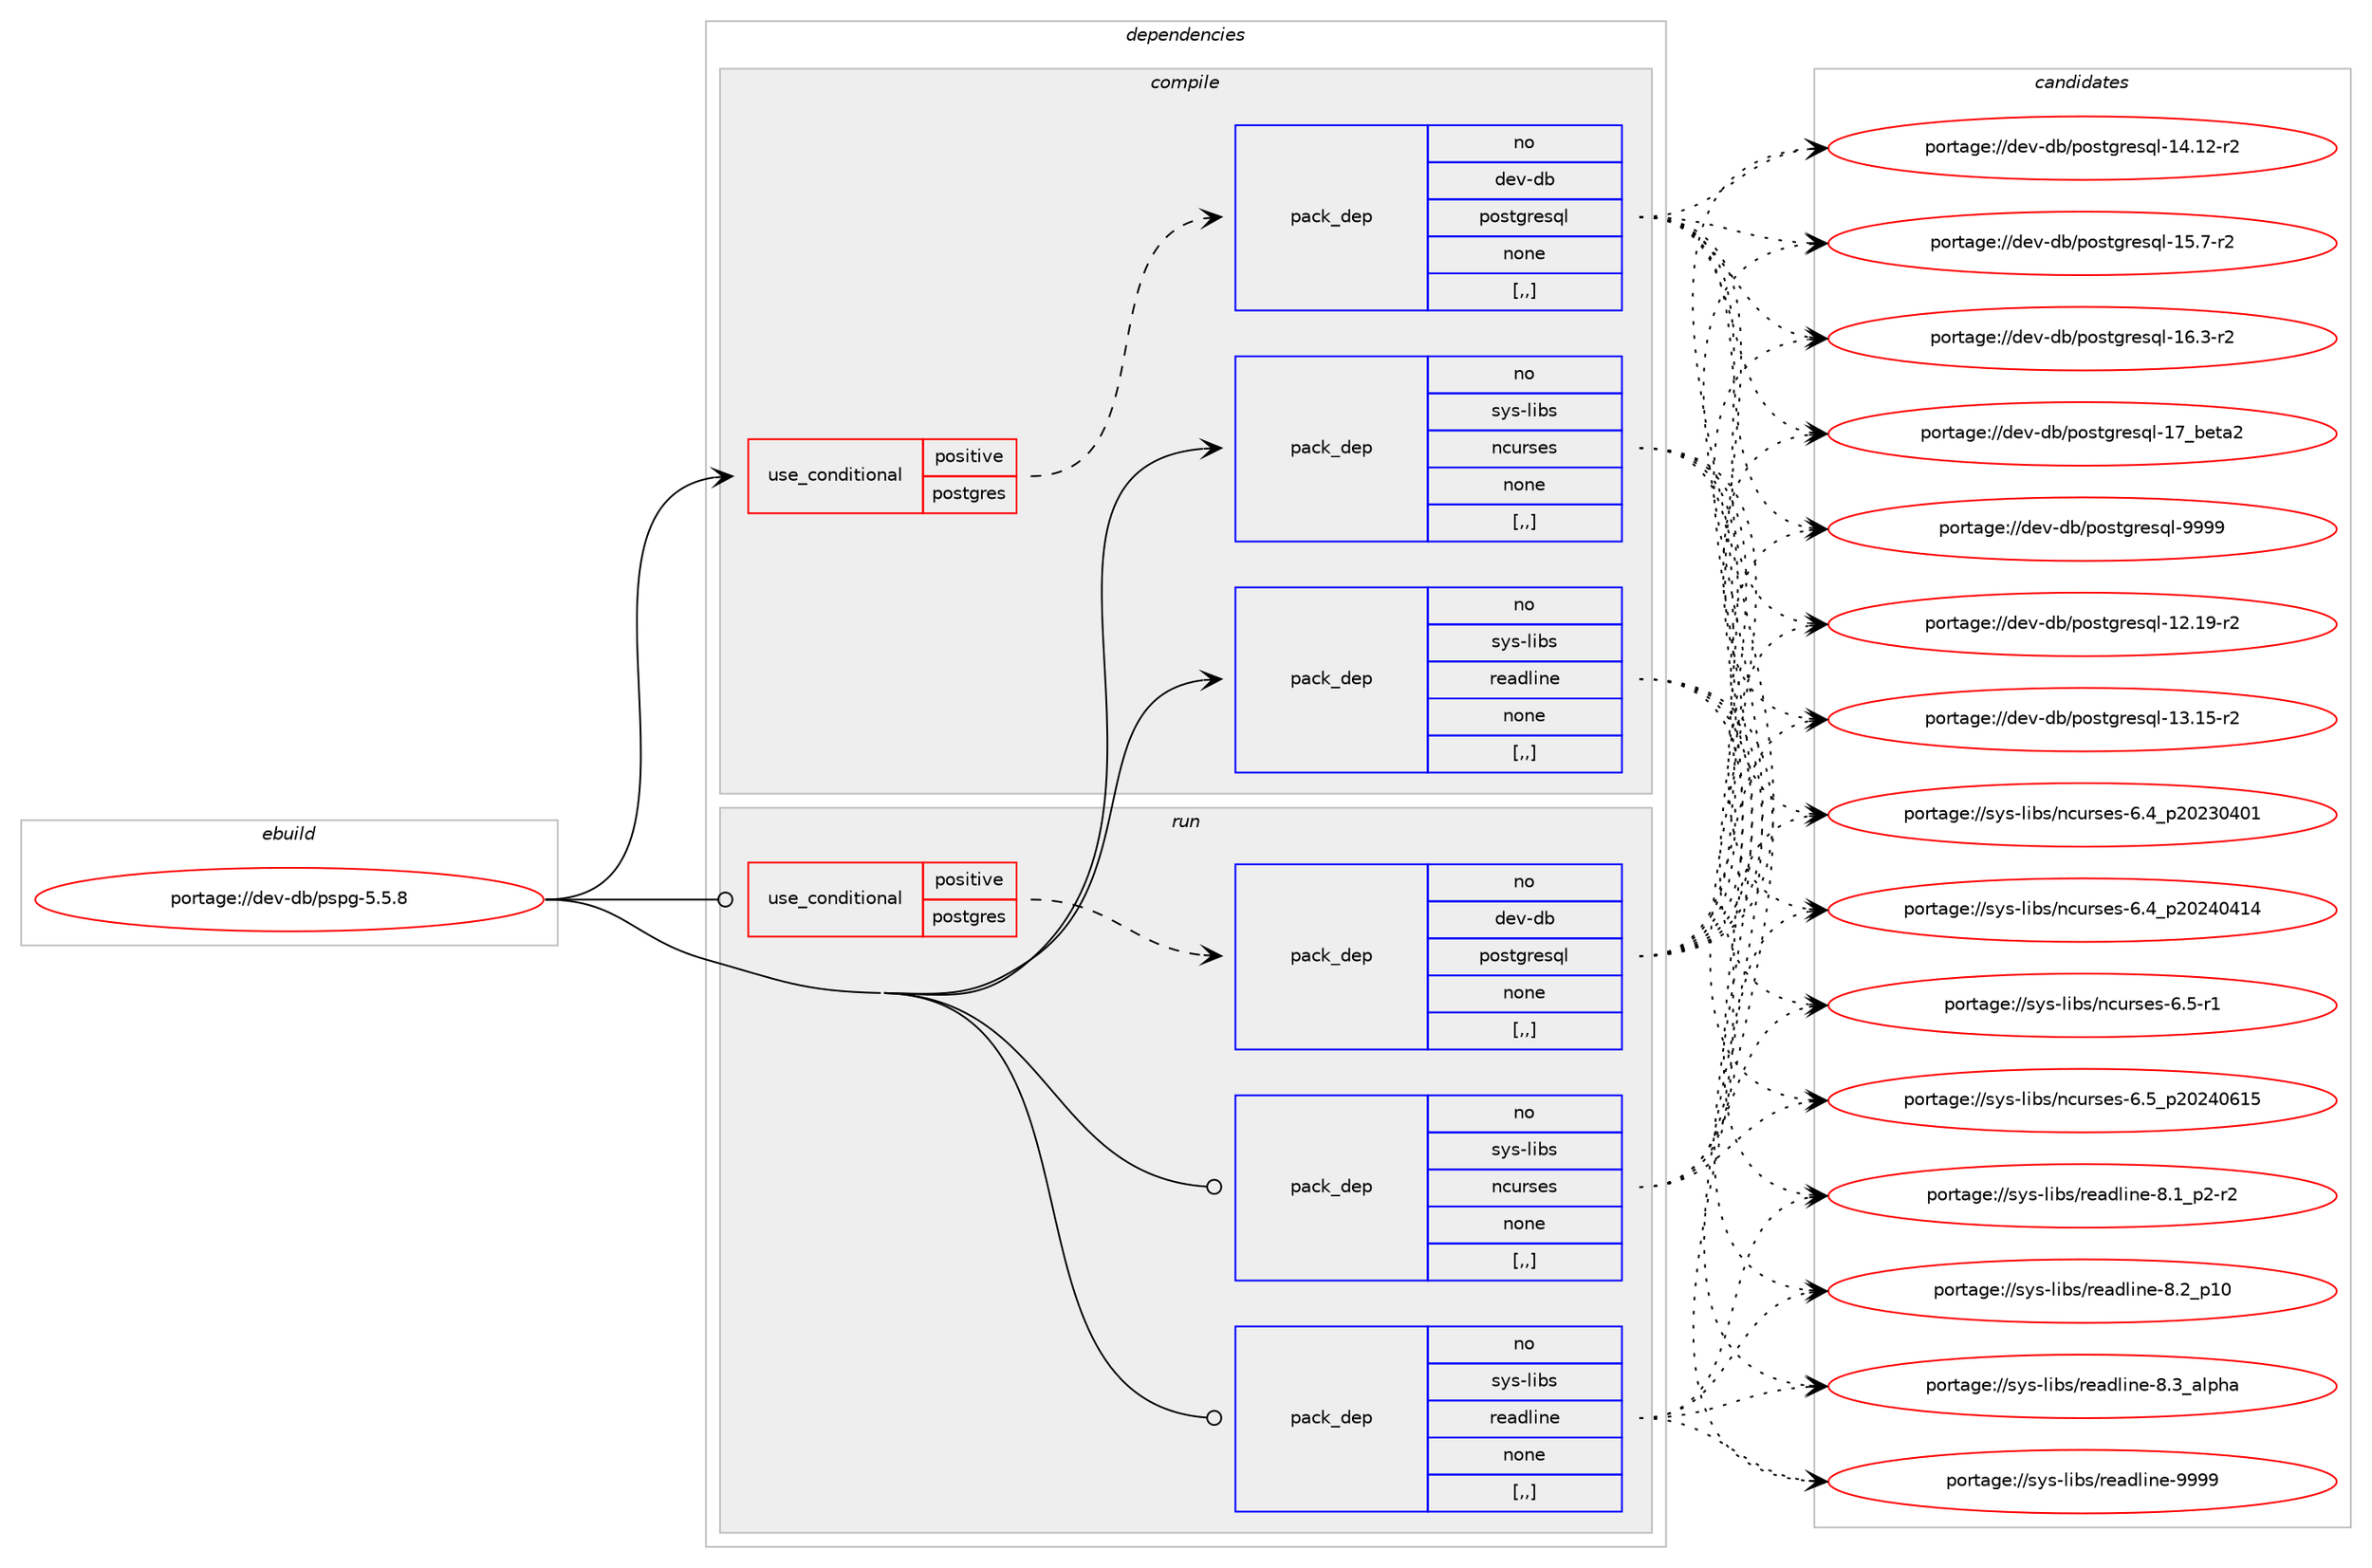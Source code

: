 digraph prolog {

# *************
# Graph options
# *************

newrank=true;
concentrate=true;
compound=true;
graph [rankdir=LR,fontname=Helvetica,fontsize=10,ranksep=1.5];#, ranksep=2.5, nodesep=0.2];
edge  [arrowhead=vee];
node  [fontname=Helvetica,fontsize=10];

# **********
# The ebuild
# **********

subgraph cluster_leftcol {
color=gray;
rank=same;
label=<<i>ebuild</i>>;
id [label="portage://dev-db/pspg-5.5.8", color=red, width=4, href="../dev-db/pspg-5.5.8.svg"];
}

# ****************
# The dependencies
# ****************

subgraph cluster_midcol {
color=gray;
label=<<i>dependencies</i>>;
subgraph cluster_compile {
fillcolor="#eeeeee";
style=filled;
label=<<i>compile</i>>;
subgraph cond18152 {
dependency68828 [label=<<TABLE BORDER="0" CELLBORDER="1" CELLSPACING="0" CELLPADDING="4"><TR><TD ROWSPAN="3" CELLPADDING="10">use_conditional</TD></TR><TR><TD>positive</TD></TR><TR><TD>postgres</TD></TR></TABLE>>, shape=none, color=red];
subgraph pack49759 {
dependency68829 [label=<<TABLE BORDER="0" CELLBORDER="1" CELLSPACING="0" CELLPADDING="4" WIDTH="220"><TR><TD ROWSPAN="6" CELLPADDING="30">pack_dep</TD></TR><TR><TD WIDTH="110">no</TD></TR><TR><TD>dev-db</TD></TR><TR><TD>postgresql</TD></TR><TR><TD>none</TD></TR><TR><TD>[,,]</TD></TR></TABLE>>, shape=none, color=blue];
}
dependency68828:e -> dependency68829:w [weight=20,style="dashed",arrowhead="vee"];
}
id:e -> dependency68828:w [weight=20,style="solid",arrowhead="vee"];
subgraph pack49760 {
dependency68830 [label=<<TABLE BORDER="0" CELLBORDER="1" CELLSPACING="0" CELLPADDING="4" WIDTH="220"><TR><TD ROWSPAN="6" CELLPADDING="30">pack_dep</TD></TR><TR><TD WIDTH="110">no</TD></TR><TR><TD>sys-libs</TD></TR><TR><TD>ncurses</TD></TR><TR><TD>none</TD></TR><TR><TD>[,,]</TD></TR></TABLE>>, shape=none, color=blue];
}
id:e -> dependency68830:w [weight=20,style="solid",arrowhead="vee"];
subgraph pack49761 {
dependency68831 [label=<<TABLE BORDER="0" CELLBORDER="1" CELLSPACING="0" CELLPADDING="4" WIDTH="220"><TR><TD ROWSPAN="6" CELLPADDING="30">pack_dep</TD></TR><TR><TD WIDTH="110">no</TD></TR><TR><TD>sys-libs</TD></TR><TR><TD>readline</TD></TR><TR><TD>none</TD></TR><TR><TD>[,,]</TD></TR></TABLE>>, shape=none, color=blue];
}
id:e -> dependency68831:w [weight=20,style="solid",arrowhead="vee"];
}
subgraph cluster_compileandrun {
fillcolor="#eeeeee";
style=filled;
label=<<i>compile and run</i>>;
}
subgraph cluster_run {
fillcolor="#eeeeee";
style=filled;
label=<<i>run</i>>;
subgraph cond18153 {
dependency68832 [label=<<TABLE BORDER="0" CELLBORDER="1" CELLSPACING="0" CELLPADDING="4"><TR><TD ROWSPAN="3" CELLPADDING="10">use_conditional</TD></TR><TR><TD>positive</TD></TR><TR><TD>postgres</TD></TR></TABLE>>, shape=none, color=red];
subgraph pack49762 {
dependency68833 [label=<<TABLE BORDER="0" CELLBORDER="1" CELLSPACING="0" CELLPADDING="4" WIDTH="220"><TR><TD ROWSPAN="6" CELLPADDING="30">pack_dep</TD></TR><TR><TD WIDTH="110">no</TD></TR><TR><TD>dev-db</TD></TR><TR><TD>postgresql</TD></TR><TR><TD>none</TD></TR><TR><TD>[,,]</TD></TR></TABLE>>, shape=none, color=blue];
}
dependency68832:e -> dependency68833:w [weight=20,style="dashed",arrowhead="vee"];
}
id:e -> dependency68832:w [weight=20,style="solid",arrowhead="odot"];
subgraph pack49763 {
dependency68834 [label=<<TABLE BORDER="0" CELLBORDER="1" CELLSPACING="0" CELLPADDING="4" WIDTH="220"><TR><TD ROWSPAN="6" CELLPADDING="30">pack_dep</TD></TR><TR><TD WIDTH="110">no</TD></TR><TR><TD>sys-libs</TD></TR><TR><TD>ncurses</TD></TR><TR><TD>none</TD></TR><TR><TD>[,,]</TD></TR></TABLE>>, shape=none, color=blue];
}
id:e -> dependency68834:w [weight=20,style="solid",arrowhead="odot"];
subgraph pack49764 {
dependency68835 [label=<<TABLE BORDER="0" CELLBORDER="1" CELLSPACING="0" CELLPADDING="4" WIDTH="220"><TR><TD ROWSPAN="6" CELLPADDING="30">pack_dep</TD></TR><TR><TD WIDTH="110">no</TD></TR><TR><TD>sys-libs</TD></TR><TR><TD>readline</TD></TR><TR><TD>none</TD></TR><TR><TD>[,,]</TD></TR></TABLE>>, shape=none, color=blue];
}
id:e -> dependency68835:w [weight=20,style="solid",arrowhead="odot"];
}
}

# **************
# The candidates
# **************

subgraph cluster_choices {
rank=same;
color=gray;
label=<<i>candidates</i>>;

subgraph choice49759 {
color=black;
nodesep=1;
choice1001011184510098471121111151161031141011151131084549504649574511450 [label="portage://dev-db/postgresql-12.19-r2", color=red, width=4,href="../dev-db/postgresql-12.19-r2.svg"];
choice1001011184510098471121111151161031141011151131084549514649534511450 [label="portage://dev-db/postgresql-13.15-r2", color=red, width=4,href="../dev-db/postgresql-13.15-r2.svg"];
choice1001011184510098471121111151161031141011151131084549524649504511450 [label="portage://dev-db/postgresql-14.12-r2", color=red, width=4,href="../dev-db/postgresql-14.12-r2.svg"];
choice10010111845100984711211111511610311410111511310845495346554511450 [label="portage://dev-db/postgresql-15.7-r2", color=red, width=4,href="../dev-db/postgresql-15.7-r2.svg"];
choice10010111845100984711211111511610311410111511310845495446514511450 [label="portage://dev-db/postgresql-16.3-r2", color=red, width=4,href="../dev-db/postgresql-16.3-r2.svg"];
choice10010111845100984711211111511610311410111511310845495595981011169750 [label="portage://dev-db/postgresql-17_beta2", color=red, width=4,href="../dev-db/postgresql-17_beta2.svg"];
choice1001011184510098471121111151161031141011151131084557575757 [label="portage://dev-db/postgresql-9999", color=red, width=4,href="../dev-db/postgresql-9999.svg"];
dependency68829:e -> choice1001011184510098471121111151161031141011151131084549504649574511450:w [style=dotted,weight="100"];
dependency68829:e -> choice1001011184510098471121111151161031141011151131084549514649534511450:w [style=dotted,weight="100"];
dependency68829:e -> choice1001011184510098471121111151161031141011151131084549524649504511450:w [style=dotted,weight="100"];
dependency68829:e -> choice10010111845100984711211111511610311410111511310845495346554511450:w [style=dotted,weight="100"];
dependency68829:e -> choice10010111845100984711211111511610311410111511310845495446514511450:w [style=dotted,weight="100"];
dependency68829:e -> choice10010111845100984711211111511610311410111511310845495595981011169750:w [style=dotted,weight="100"];
dependency68829:e -> choice1001011184510098471121111151161031141011151131084557575757:w [style=dotted,weight="100"];
}
subgraph choice49760 {
color=black;
nodesep=1;
choice1151211154510810598115471109911711411510111545544652951125048505148524849 [label="portage://sys-libs/ncurses-6.4_p20230401", color=red, width=4,href="../sys-libs/ncurses-6.4_p20230401.svg"];
choice1151211154510810598115471109911711411510111545544652951125048505248524952 [label="portage://sys-libs/ncurses-6.4_p20240414", color=red, width=4,href="../sys-libs/ncurses-6.4_p20240414.svg"];
choice11512111545108105981154711099117114115101115455446534511449 [label="portage://sys-libs/ncurses-6.5-r1", color=red, width=4,href="../sys-libs/ncurses-6.5-r1.svg"];
choice1151211154510810598115471109911711411510111545544653951125048505248544953 [label="portage://sys-libs/ncurses-6.5_p20240615", color=red, width=4,href="../sys-libs/ncurses-6.5_p20240615.svg"];
dependency68830:e -> choice1151211154510810598115471109911711411510111545544652951125048505148524849:w [style=dotted,weight="100"];
dependency68830:e -> choice1151211154510810598115471109911711411510111545544652951125048505248524952:w [style=dotted,weight="100"];
dependency68830:e -> choice11512111545108105981154711099117114115101115455446534511449:w [style=dotted,weight="100"];
dependency68830:e -> choice1151211154510810598115471109911711411510111545544653951125048505248544953:w [style=dotted,weight="100"];
}
subgraph choice49761 {
color=black;
nodesep=1;
choice115121115451081059811547114101971001081051101014556464995112504511450 [label="portage://sys-libs/readline-8.1_p2-r2", color=red, width=4,href="../sys-libs/readline-8.1_p2-r2.svg"];
choice1151211154510810598115471141019710010810511010145564650951124948 [label="portage://sys-libs/readline-8.2_p10", color=red, width=4,href="../sys-libs/readline-8.2_p10.svg"];
choice1151211154510810598115471141019710010810511010145564651959710811210497 [label="portage://sys-libs/readline-8.3_alpha", color=red, width=4,href="../sys-libs/readline-8.3_alpha.svg"];
choice115121115451081059811547114101971001081051101014557575757 [label="portage://sys-libs/readline-9999", color=red, width=4,href="../sys-libs/readline-9999.svg"];
dependency68831:e -> choice115121115451081059811547114101971001081051101014556464995112504511450:w [style=dotted,weight="100"];
dependency68831:e -> choice1151211154510810598115471141019710010810511010145564650951124948:w [style=dotted,weight="100"];
dependency68831:e -> choice1151211154510810598115471141019710010810511010145564651959710811210497:w [style=dotted,weight="100"];
dependency68831:e -> choice115121115451081059811547114101971001081051101014557575757:w [style=dotted,weight="100"];
}
subgraph choice49762 {
color=black;
nodesep=1;
choice1001011184510098471121111151161031141011151131084549504649574511450 [label="portage://dev-db/postgresql-12.19-r2", color=red, width=4,href="../dev-db/postgresql-12.19-r2.svg"];
choice1001011184510098471121111151161031141011151131084549514649534511450 [label="portage://dev-db/postgresql-13.15-r2", color=red, width=4,href="../dev-db/postgresql-13.15-r2.svg"];
choice1001011184510098471121111151161031141011151131084549524649504511450 [label="portage://dev-db/postgresql-14.12-r2", color=red, width=4,href="../dev-db/postgresql-14.12-r2.svg"];
choice10010111845100984711211111511610311410111511310845495346554511450 [label="portage://dev-db/postgresql-15.7-r2", color=red, width=4,href="../dev-db/postgresql-15.7-r2.svg"];
choice10010111845100984711211111511610311410111511310845495446514511450 [label="portage://dev-db/postgresql-16.3-r2", color=red, width=4,href="../dev-db/postgresql-16.3-r2.svg"];
choice10010111845100984711211111511610311410111511310845495595981011169750 [label="portage://dev-db/postgresql-17_beta2", color=red, width=4,href="../dev-db/postgresql-17_beta2.svg"];
choice1001011184510098471121111151161031141011151131084557575757 [label="portage://dev-db/postgresql-9999", color=red, width=4,href="../dev-db/postgresql-9999.svg"];
dependency68833:e -> choice1001011184510098471121111151161031141011151131084549504649574511450:w [style=dotted,weight="100"];
dependency68833:e -> choice1001011184510098471121111151161031141011151131084549514649534511450:w [style=dotted,weight="100"];
dependency68833:e -> choice1001011184510098471121111151161031141011151131084549524649504511450:w [style=dotted,weight="100"];
dependency68833:e -> choice10010111845100984711211111511610311410111511310845495346554511450:w [style=dotted,weight="100"];
dependency68833:e -> choice10010111845100984711211111511610311410111511310845495446514511450:w [style=dotted,weight="100"];
dependency68833:e -> choice10010111845100984711211111511610311410111511310845495595981011169750:w [style=dotted,weight="100"];
dependency68833:e -> choice1001011184510098471121111151161031141011151131084557575757:w [style=dotted,weight="100"];
}
subgraph choice49763 {
color=black;
nodesep=1;
choice1151211154510810598115471109911711411510111545544652951125048505148524849 [label="portage://sys-libs/ncurses-6.4_p20230401", color=red, width=4,href="../sys-libs/ncurses-6.4_p20230401.svg"];
choice1151211154510810598115471109911711411510111545544652951125048505248524952 [label="portage://sys-libs/ncurses-6.4_p20240414", color=red, width=4,href="../sys-libs/ncurses-6.4_p20240414.svg"];
choice11512111545108105981154711099117114115101115455446534511449 [label="portage://sys-libs/ncurses-6.5-r1", color=red, width=4,href="../sys-libs/ncurses-6.5-r1.svg"];
choice1151211154510810598115471109911711411510111545544653951125048505248544953 [label="portage://sys-libs/ncurses-6.5_p20240615", color=red, width=4,href="../sys-libs/ncurses-6.5_p20240615.svg"];
dependency68834:e -> choice1151211154510810598115471109911711411510111545544652951125048505148524849:w [style=dotted,weight="100"];
dependency68834:e -> choice1151211154510810598115471109911711411510111545544652951125048505248524952:w [style=dotted,weight="100"];
dependency68834:e -> choice11512111545108105981154711099117114115101115455446534511449:w [style=dotted,weight="100"];
dependency68834:e -> choice1151211154510810598115471109911711411510111545544653951125048505248544953:w [style=dotted,weight="100"];
}
subgraph choice49764 {
color=black;
nodesep=1;
choice115121115451081059811547114101971001081051101014556464995112504511450 [label="portage://sys-libs/readline-8.1_p2-r2", color=red, width=4,href="../sys-libs/readline-8.1_p2-r2.svg"];
choice1151211154510810598115471141019710010810511010145564650951124948 [label="portage://sys-libs/readline-8.2_p10", color=red, width=4,href="../sys-libs/readline-8.2_p10.svg"];
choice1151211154510810598115471141019710010810511010145564651959710811210497 [label="portage://sys-libs/readline-8.3_alpha", color=red, width=4,href="../sys-libs/readline-8.3_alpha.svg"];
choice115121115451081059811547114101971001081051101014557575757 [label="portage://sys-libs/readline-9999", color=red, width=4,href="../sys-libs/readline-9999.svg"];
dependency68835:e -> choice115121115451081059811547114101971001081051101014556464995112504511450:w [style=dotted,weight="100"];
dependency68835:e -> choice1151211154510810598115471141019710010810511010145564650951124948:w [style=dotted,weight="100"];
dependency68835:e -> choice1151211154510810598115471141019710010810511010145564651959710811210497:w [style=dotted,weight="100"];
dependency68835:e -> choice115121115451081059811547114101971001081051101014557575757:w [style=dotted,weight="100"];
}
}

}
